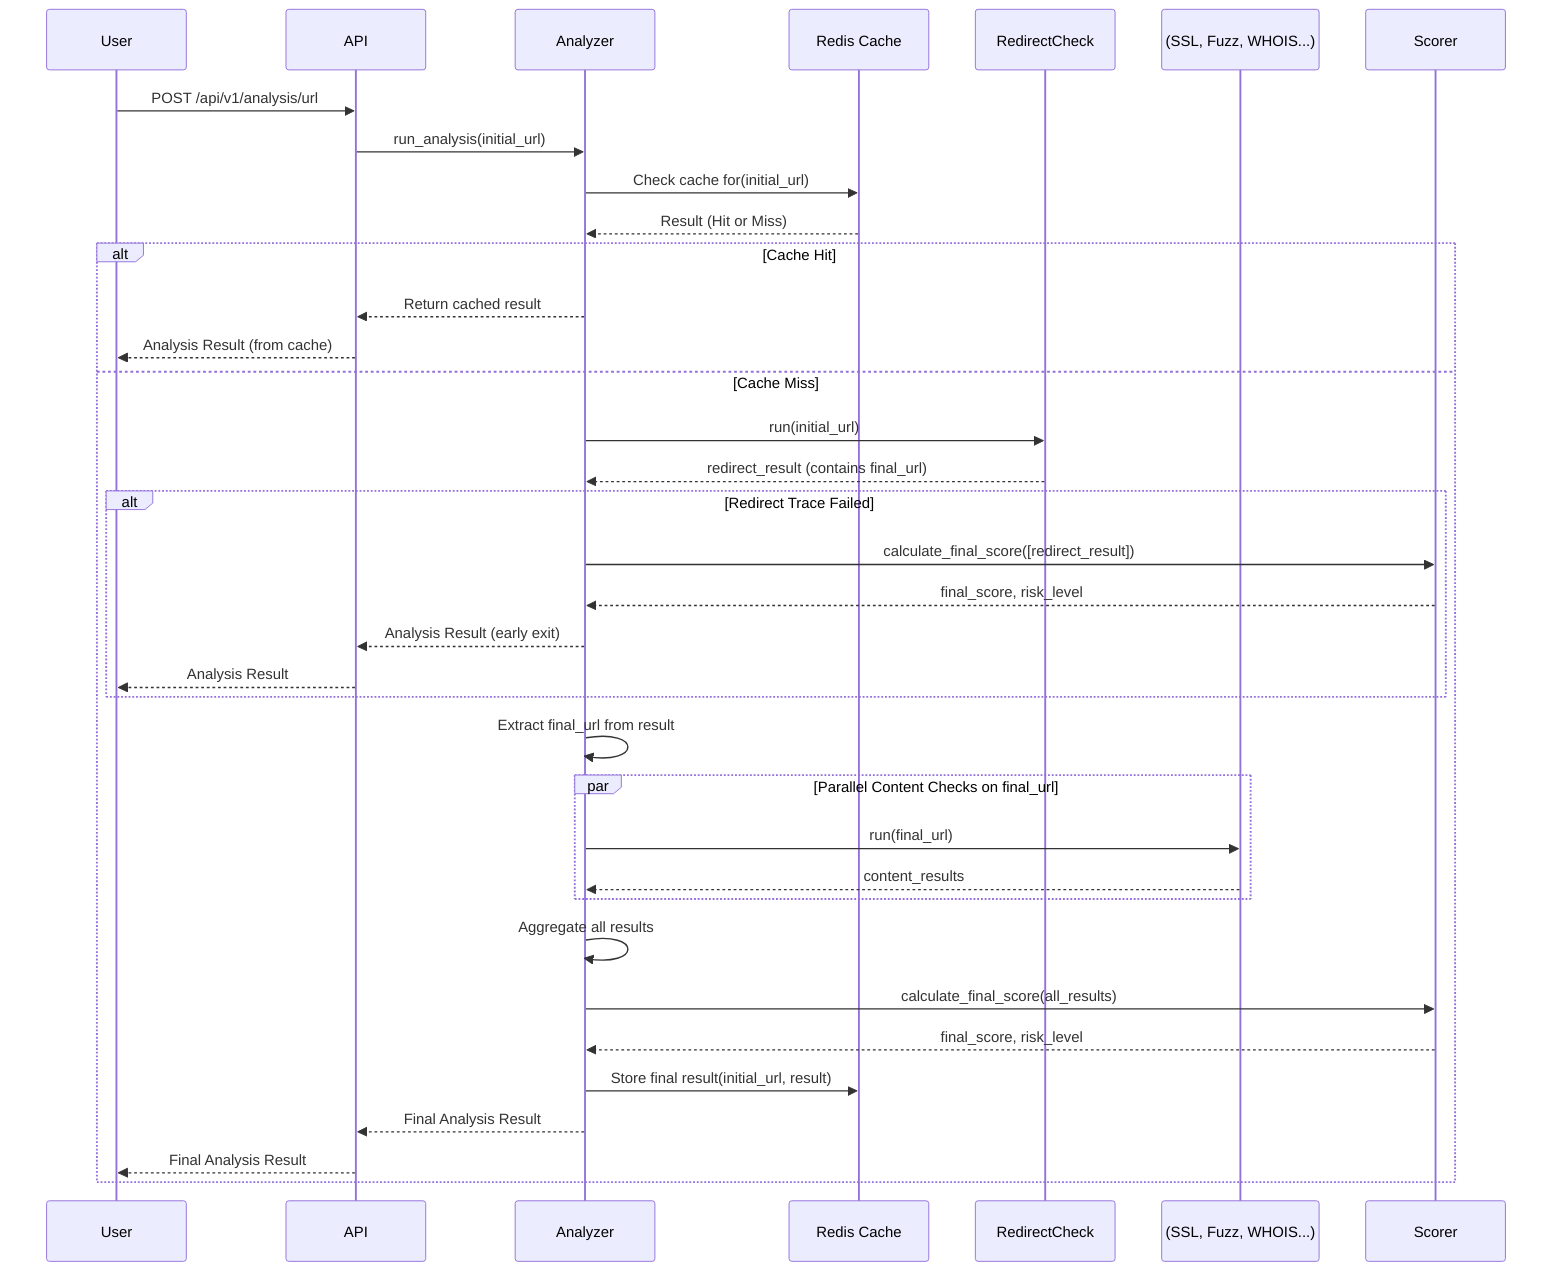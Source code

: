 sequenceDiagram
    participant User
    participant API
    participant Analyzer
    participant Cache as Redis Cache
    participant RedirectCheck
    participant ContentChecks as (SSL, Fuzz, WHOIS...)
    participant Scorer

    User->>API: POST /api/v1/analysis/url
    API->>Analyzer: run_analysis(initial_url)

    Analyzer->>Cache: Check cache for(initial_url)
    Cache-->>Analyzer: Result (Hit or Miss)

    alt Cache Hit
        Analyzer-->>API: Return cached result
        API-->>User: Analysis Result (from cache)
    else Cache Miss
        Analyzer->>RedirectCheck: run(initial_url)
        RedirectCheck-->>Analyzer: redirect_result (contains final_url)

        alt Redirect Trace Failed
            Analyzer->>Scorer: calculate_final_score([redirect_result])
            Scorer-->>Analyzer: final_score, risk_level
            Analyzer-->>API: Analysis Result (early exit)
            API-->>User: Analysis Result
        end

        Analyzer->>Analyzer: Extract final_url from result

        par Parallel Content Checks on final_url
            Analyzer->>ContentChecks: run(final_url)
            ContentChecks-->>Analyzer: content_results
        end

        Analyzer->>Analyzer: Aggregate all results
        Analyzer->>Scorer: calculate_final_score(all_results)
        Scorer-->>Analyzer: final_score, risk_level

        Analyzer->>Cache: Store final result(initial_url, result)

        Analyzer-->>API: Final Analysis Result
        API-->>User: Final Analysis Result
    end